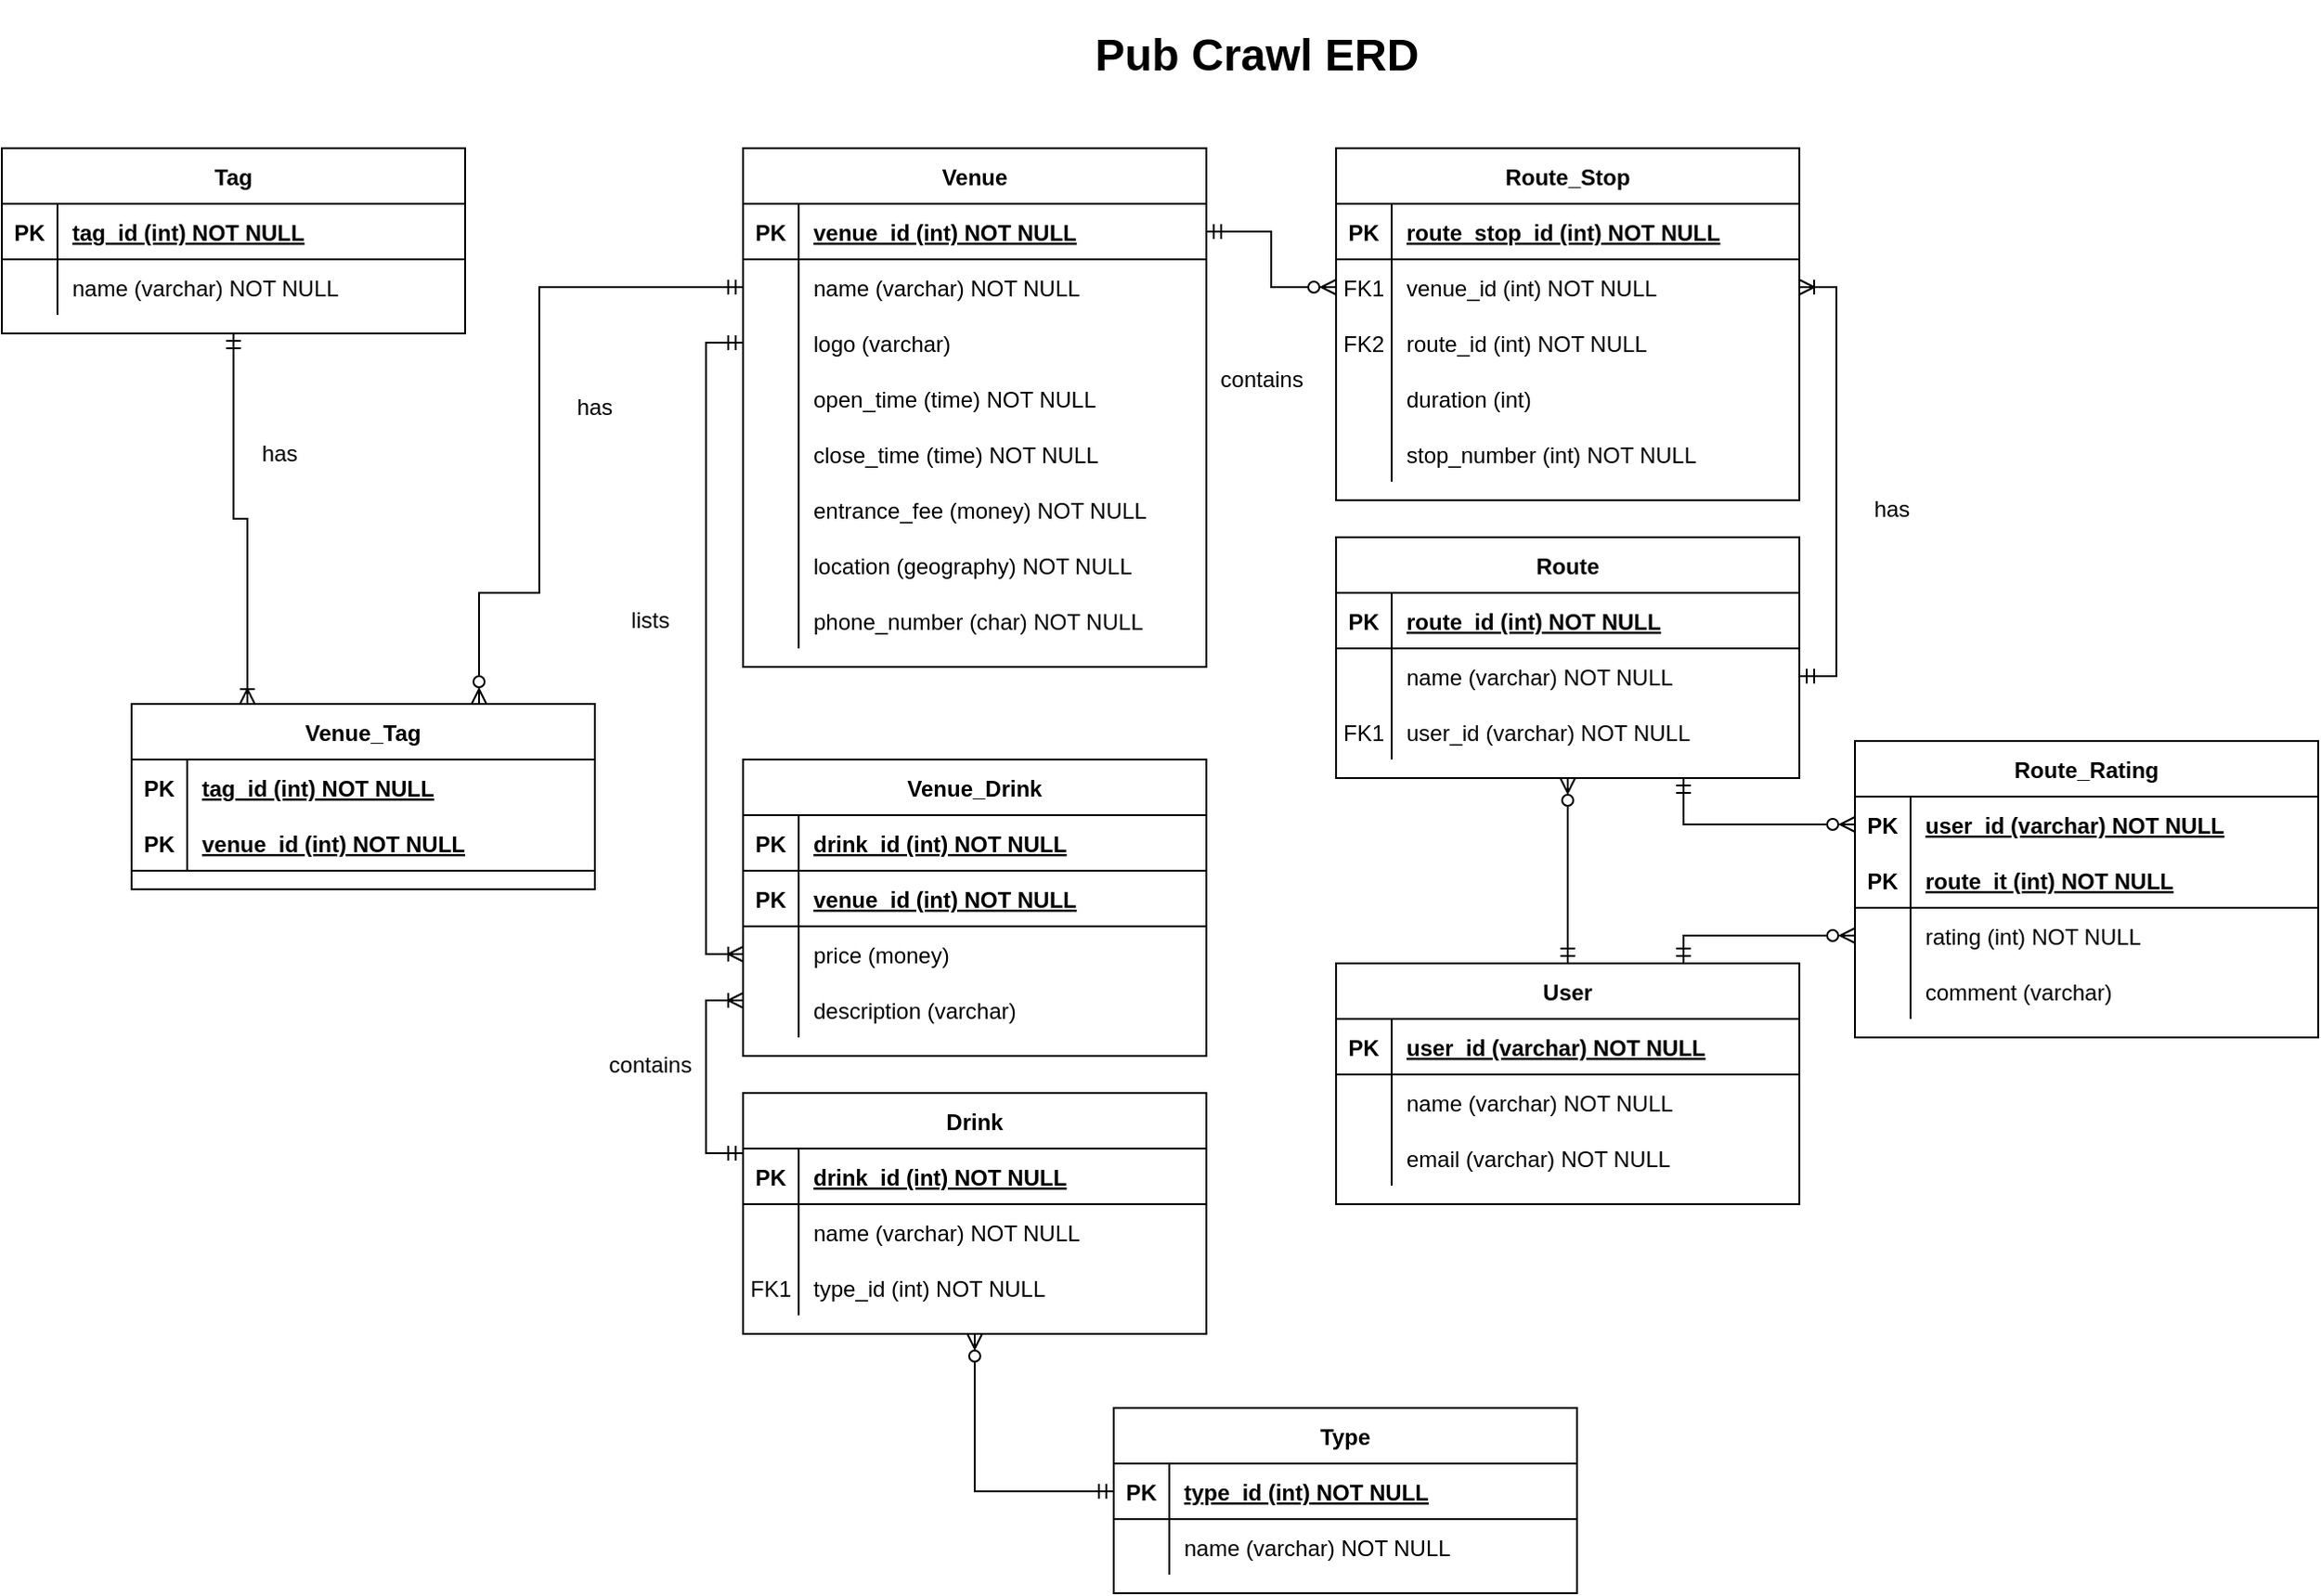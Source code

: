 <mxfile version="16.5.6" type="device"><diagram id="sDIc7s_zsNPGtZdnVZZJ" name="Page-1"><mxGraphModel dx="1422" dy="762" grid="1" gridSize="10" guides="1" tooltips="1" connect="1" arrows="1" fold="1" page="1" pageScale="1" pageWidth="850" pageHeight="1100" math="0" shadow="0"><root><mxCell id="0"/><mxCell id="1" parent="0"/><mxCell id="3yqWHIT14YZOynNQbSsa-1" value="" style="edgeStyle=orthogonalEdgeStyle;endArrow=ERzeroToMany;startArrow=ERmandOne;endFill=1;startFill=0;rounded=0;" parent="1" source="3yqWHIT14YZOynNQbSsa-30" target="3yqWHIT14YZOynNQbSsa-6" edge="1"><mxGeometry width="100" height="100" relative="1" as="geometry"><mxPoint x="660" y="710" as="sourcePoint"/><mxPoint x="760" y="610" as="targetPoint"/></mxGeometry></mxCell><mxCell id="3yqWHIT14YZOynNQbSsa-2" value="Route_Stop" style="shape=table;startSize=30;container=1;collapsible=1;childLayout=tableLayout;fixedRows=1;rowLines=0;fontStyle=1;align=center;resizeLast=1;" parent="1" vertex="1"><mxGeometry x="760" y="110" width="250" height="190" as="geometry"/></mxCell><mxCell id="3yqWHIT14YZOynNQbSsa-3" value="" style="shape=partialRectangle;collapsible=0;dropTarget=0;pointerEvents=0;fillColor=none;points=[[0,0.5],[1,0.5]];portConstraint=eastwest;top=0;left=0;right=0;bottom=1;" parent="3yqWHIT14YZOynNQbSsa-2" vertex="1"><mxGeometry y="30" width="250" height="30" as="geometry"/></mxCell><mxCell id="3yqWHIT14YZOynNQbSsa-4" value="PK" style="shape=partialRectangle;overflow=hidden;connectable=0;fillColor=none;top=0;left=0;bottom=0;right=0;fontStyle=1;" parent="3yqWHIT14YZOynNQbSsa-3" vertex="1"><mxGeometry width="30" height="30" as="geometry"><mxRectangle width="30" height="30" as="alternateBounds"/></mxGeometry></mxCell><mxCell id="3yqWHIT14YZOynNQbSsa-5" value="route_stop_id (int) NOT NULL" style="shape=partialRectangle;overflow=hidden;connectable=0;fillColor=none;top=0;left=0;bottom=0;right=0;align=left;spacingLeft=6;fontStyle=5;" parent="3yqWHIT14YZOynNQbSsa-3" vertex="1"><mxGeometry x="30" width="220" height="30" as="geometry"><mxRectangle width="220" height="30" as="alternateBounds"/></mxGeometry></mxCell><mxCell id="3yqWHIT14YZOynNQbSsa-6" value="" style="shape=partialRectangle;collapsible=0;dropTarget=0;pointerEvents=0;fillColor=none;points=[[0,0.5],[1,0.5]];portConstraint=eastwest;top=0;left=0;right=0;bottom=0;" parent="3yqWHIT14YZOynNQbSsa-2" vertex="1"><mxGeometry y="60" width="250" height="30" as="geometry"/></mxCell><mxCell id="3yqWHIT14YZOynNQbSsa-7" value="FK1" style="shape=partialRectangle;overflow=hidden;connectable=0;fillColor=none;top=0;left=0;bottom=0;right=0;" parent="3yqWHIT14YZOynNQbSsa-6" vertex="1"><mxGeometry width="30" height="30" as="geometry"><mxRectangle width="30" height="30" as="alternateBounds"/></mxGeometry></mxCell><mxCell id="3yqWHIT14YZOynNQbSsa-8" value="venue_id (int) NOT NULL" style="shape=partialRectangle;overflow=hidden;connectable=0;fillColor=none;top=0;left=0;bottom=0;right=0;align=left;spacingLeft=6;" parent="3yqWHIT14YZOynNQbSsa-6" vertex="1"><mxGeometry x="30" width="220" height="30" as="geometry"><mxRectangle width="220" height="30" as="alternateBounds"/></mxGeometry></mxCell><mxCell id="3yqWHIT14YZOynNQbSsa-9" value="" style="shape=partialRectangle;collapsible=0;dropTarget=0;pointerEvents=0;fillColor=none;points=[[0,0.5],[1,0.5]];portConstraint=eastwest;top=0;left=0;right=0;bottom=0;" parent="3yqWHIT14YZOynNQbSsa-2" vertex="1"><mxGeometry y="90" width="250" height="30" as="geometry"/></mxCell><mxCell id="3yqWHIT14YZOynNQbSsa-10" value="FK2" style="shape=partialRectangle;overflow=hidden;connectable=0;fillColor=none;top=0;left=0;bottom=0;right=0;" parent="3yqWHIT14YZOynNQbSsa-9" vertex="1"><mxGeometry width="30" height="30" as="geometry"><mxRectangle width="30" height="30" as="alternateBounds"/></mxGeometry></mxCell><mxCell id="3yqWHIT14YZOynNQbSsa-11" value="route_id (int) NOT NULL" style="shape=partialRectangle;overflow=hidden;connectable=0;fillColor=none;top=0;left=0;bottom=0;right=0;align=left;spacingLeft=6;" parent="3yqWHIT14YZOynNQbSsa-9" vertex="1"><mxGeometry x="30" width="220" height="30" as="geometry"><mxRectangle width="220" height="30" as="alternateBounds"/></mxGeometry></mxCell><mxCell id="3yqWHIT14YZOynNQbSsa-12" value="" style="shape=partialRectangle;collapsible=0;dropTarget=0;pointerEvents=0;fillColor=none;points=[[0,0.5],[1,0.5]];portConstraint=eastwest;top=0;left=0;right=0;bottom=0;" parent="3yqWHIT14YZOynNQbSsa-2" vertex="1"><mxGeometry y="120" width="250" height="30" as="geometry"/></mxCell><mxCell id="3yqWHIT14YZOynNQbSsa-13" value="" style="shape=partialRectangle;overflow=hidden;connectable=0;fillColor=none;top=0;left=0;bottom=0;right=0;" parent="3yqWHIT14YZOynNQbSsa-12" vertex="1"><mxGeometry width="30" height="30" as="geometry"><mxRectangle width="30" height="30" as="alternateBounds"/></mxGeometry></mxCell><mxCell id="3yqWHIT14YZOynNQbSsa-14" value="duration (int) " style="shape=partialRectangle;overflow=hidden;connectable=0;fillColor=none;top=0;left=0;bottom=0;right=0;align=left;spacingLeft=6;" parent="3yqWHIT14YZOynNQbSsa-12" vertex="1"><mxGeometry x="30" width="220" height="30" as="geometry"><mxRectangle width="220" height="30" as="alternateBounds"/></mxGeometry></mxCell><mxCell id="3yqWHIT14YZOynNQbSsa-15" value="" style="shape=partialRectangle;collapsible=0;dropTarget=0;pointerEvents=0;fillColor=none;points=[[0,0.5],[1,0.5]];portConstraint=eastwest;top=0;left=0;right=0;bottom=0;" parent="3yqWHIT14YZOynNQbSsa-2" vertex="1"><mxGeometry y="150" width="250" height="30" as="geometry"/></mxCell><mxCell id="3yqWHIT14YZOynNQbSsa-16" value="" style="shape=partialRectangle;overflow=hidden;connectable=0;fillColor=none;top=0;left=0;bottom=0;right=0;" parent="3yqWHIT14YZOynNQbSsa-15" vertex="1"><mxGeometry width="30" height="30" as="geometry"><mxRectangle width="30" height="30" as="alternateBounds"/></mxGeometry></mxCell><mxCell id="3yqWHIT14YZOynNQbSsa-17" value="stop_number (int) NOT NULL" style="shape=partialRectangle;overflow=hidden;connectable=0;fillColor=none;top=0;left=0;bottom=0;right=0;align=left;spacingLeft=6;" parent="3yqWHIT14YZOynNQbSsa-15" vertex="1"><mxGeometry x="30" width="220" height="30" as="geometry"><mxRectangle width="220" height="30" as="alternateBounds"/></mxGeometry></mxCell><mxCell id="3yqWHIT14YZOynNQbSsa-18" style="edgeStyle=orthogonalEdgeStyle;rounded=0;orthogonalLoop=1;jettySize=auto;html=1;exitX=0.5;exitY=1;exitDx=0;exitDy=0;entryX=0.5;entryY=0;entryDx=0;entryDy=0;startArrow=ERzeroToMany;startFill=0;endArrow=ERmandOne;endFill=0;" parent="1" source="3yqWHIT14YZOynNQbSsa-19" target="3yqWHIT14YZOynNQbSsa-78" edge="1"><mxGeometry relative="1" as="geometry"/></mxCell><mxCell id="3yqWHIT14YZOynNQbSsa-19" value="Route" style="shape=table;startSize=30;container=1;collapsible=1;childLayout=tableLayout;fixedRows=1;rowLines=0;fontStyle=1;align=center;resizeLast=1;" parent="1" vertex="1"><mxGeometry x="760" y="320" width="250" height="130" as="geometry"/></mxCell><mxCell id="3yqWHIT14YZOynNQbSsa-20" value="" style="shape=partialRectangle;collapsible=0;dropTarget=0;pointerEvents=0;fillColor=none;points=[[0,0.5],[1,0.5]];portConstraint=eastwest;top=0;left=0;right=0;bottom=1;" parent="3yqWHIT14YZOynNQbSsa-19" vertex="1"><mxGeometry y="30" width="250" height="30" as="geometry"/></mxCell><mxCell id="3yqWHIT14YZOynNQbSsa-21" value="PK" style="shape=partialRectangle;overflow=hidden;connectable=0;fillColor=none;top=0;left=0;bottom=0;right=0;fontStyle=1;" parent="3yqWHIT14YZOynNQbSsa-20" vertex="1"><mxGeometry width="30" height="30" as="geometry"><mxRectangle width="30" height="30" as="alternateBounds"/></mxGeometry></mxCell><mxCell id="3yqWHIT14YZOynNQbSsa-22" value="route_id (int) NOT NULL" style="shape=partialRectangle;overflow=hidden;connectable=0;fillColor=none;top=0;left=0;bottom=0;right=0;align=left;spacingLeft=6;fontStyle=5;" parent="3yqWHIT14YZOynNQbSsa-20" vertex="1"><mxGeometry x="30" width="220" height="30" as="geometry"><mxRectangle width="220" height="30" as="alternateBounds"/></mxGeometry></mxCell><mxCell id="3yqWHIT14YZOynNQbSsa-23" value="" style="shape=partialRectangle;collapsible=0;dropTarget=0;pointerEvents=0;fillColor=none;points=[[0,0.5],[1,0.5]];portConstraint=eastwest;top=0;left=0;right=0;bottom=0;" parent="3yqWHIT14YZOynNQbSsa-19" vertex="1"><mxGeometry y="60" width="250" height="30" as="geometry"/></mxCell><mxCell id="3yqWHIT14YZOynNQbSsa-24" value="" style="shape=partialRectangle;overflow=hidden;connectable=0;fillColor=none;top=0;left=0;bottom=0;right=0;" parent="3yqWHIT14YZOynNQbSsa-23" vertex="1"><mxGeometry width="30" height="30" as="geometry"><mxRectangle width="30" height="30" as="alternateBounds"/></mxGeometry></mxCell><mxCell id="3yqWHIT14YZOynNQbSsa-25" value="name (varchar) NOT NULL" style="shape=partialRectangle;overflow=hidden;connectable=0;fillColor=none;top=0;left=0;bottom=0;right=0;align=left;spacingLeft=6;" parent="3yqWHIT14YZOynNQbSsa-23" vertex="1"><mxGeometry x="30" width="220" height="30" as="geometry"><mxRectangle width="220" height="30" as="alternateBounds"/></mxGeometry></mxCell><mxCell id="3yqWHIT14YZOynNQbSsa-26" value="" style="shape=partialRectangle;collapsible=0;dropTarget=0;pointerEvents=0;fillColor=none;points=[[0,0.5],[1,0.5]];portConstraint=eastwest;top=0;left=0;right=0;bottom=0;" parent="3yqWHIT14YZOynNQbSsa-19" vertex="1"><mxGeometry y="90" width="250" height="30" as="geometry"/></mxCell><mxCell id="3yqWHIT14YZOynNQbSsa-27" value="FK1" style="shape=partialRectangle;overflow=hidden;connectable=0;fillColor=none;top=0;left=0;bottom=0;right=0;" parent="3yqWHIT14YZOynNQbSsa-26" vertex="1"><mxGeometry width="30" height="30" as="geometry"><mxRectangle width="30" height="30" as="alternateBounds"/></mxGeometry></mxCell><mxCell id="3yqWHIT14YZOynNQbSsa-28" value="user_id (varchar) NOT NULL" style="shape=partialRectangle;overflow=hidden;connectable=0;fillColor=none;top=0;left=0;bottom=0;right=0;align=left;spacingLeft=6;" parent="3yqWHIT14YZOynNQbSsa-26" vertex="1"><mxGeometry x="30" width="220" height="30" as="geometry"><mxRectangle width="220" height="30" as="alternateBounds"/></mxGeometry></mxCell><mxCell id="3yqWHIT14YZOynNQbSsa-29" value="Venue" style="shape=table;startSize=30;container=1;collapsible=1;childLayout=tableLayout;fixedRows=1;rowLines=0;fontStyle=1;align=center;resizeLast=1;" parent="1" vertex="1"><mxGeometry x="440" y="110" width="250" height="280" as="geometry"/></mxCell><mxCell id="3yqWHIT14YZOynNQbSsa-30" value="" style="shape=partialRectangle;collapsible=0;dropTarget=0;pointerEvents=0;fillColor=none;points=[[0,0.5],[1,0.5]];portConstraint=eastwest;top=0;left=0;right=0;bottom=1;" parent="3yqWHIT14YZOynNQbSsa-29" vertex="1"><mxGeometry y="30" width="250" height="30" as="geometry"/></mxCell><mxCell id="3yqWHIT14YZOynNQbSsa-31" value="PK" style="shape=partialRectangle;overflow=hidden;connectable=0;fillColor=none;top=0;left=0;bottom=0;right=0;fontStyle=1;" parent="3yqWHIT14YZOynNQbSsa-30" vertex="1"><mxGeometry width="30" height="30" as="geometry"><mxRectangle width="30" height="30" as="alternateBounds"/></mxGeometry></mxCell><mxCell id="3yqWHIT14YZOynNQbSsa-32" value="venue_id (int) NOT NULL" style="shape=partialRectangle;overflow=hidden;connectable=0;fillColor=none;top=0;left=0;bottom=0;right=0;align=left;spacingLeft=6;fontStyle=5;" parent="3yqWHIT14YZOynNQbSsa-30" vertex="1"><mxGeometry x="30" width="220" height="30" as="geometry"><mxRectangle width="220" height="30" as="alternateBounds"/></mxGeometry></mxCell><mxCell id="3yqWHIT14YZOynNQbSsa-33" value="" style="shape=partialRectangle;collapsible=0;dropTarget=0;pointerEvents=0;fillColor=none;points=[[0,0.5],[1,0.5]];portConstraint=eastwest;top=0;left=0;right=0;bottom=0;" parent="3yqWHIT14YZOynNQbSsa-29" vertex="1"><mxGeometry y="60" width="250" height="30" as="geometry"/></mxCell><mxCell id="3yqWHIT14YZOynNQbSsa-34" value="" style="shape=partialRectangle;overflow=hidden;connectable=0;fillColor=none;top=0;left=0;bottom=0;right=0;" parent="3yqWHIT14YZOynNQbSsa-33" vertex="1"><mxGeometry width="30" height="30" as="geometry"><mxRectangle width="30" height="30" as="alternateBounds"/></mxGeometry></mxCell><mxCell id="3yqWHIT14YZOynNQbSsa-35" value="name (varchar) NOT NULL" style="shape=partialRectangle;overflow=hidden;connectable=0;fillColor=none;top=0;left=0;bottom=0;right=0;align=left;spacingLeft=6;" parent="3yqWHIT14YZOynNQbSsa-33" vertex="1"><mxGeometry x="30" width="220" height="30" as="geometry"><mxRectangle width="220" height="30" as="alternateBounds"/></mxGeometry></mxCell><mxCell id="3yqWHIT14YZOynNQbSsa-36" value="" style="shape=partialRectangle;collapsible=0;dropTarget=0;pointerEvents=0;fillColor=none;points=[[0,0.5],[1,0.5]];portConstraint=eastwest;top=0;left=0;right=0;bottom=0;" parent="3yqWHIT14YZOynNQbSsa-29" vertex="1"><mxGeometry y="90" width="250" height="30" as="geometry"/></mxCell><mxCell id="3yqWHIT14YZOynNQbSsa-37" value="" style="shape=partialRectangle;overflow=hidden;connectable=0;fillColor=none;top=0;left=0;bottom=0;right=0;" parent="3yqWHIT14YZOynNQbSsa-36" vertex="1"><mxGeometry width="30" height="30" as="geometry"><mxRectangle width="30" height="30" as="alternateBounds"/></mxGeometry></mxCell><mxCell id="3yqWHIT14YZOynNQbSsa-38" value="logo (varchar)" style="shape=partialRectangle;overflow=hidden;connectable=0;fillColor=none;top=0;left=0;bottom=0;right=0;align=left;spacingLeft=6;" parent="3yqWHIT14YZOynNQbSsa-36" vertex="1"><mxGeometry x="30" width="220" height="30" as="geometry"><mxRectangle width="220" height="30" as="alternateBounds"/></mxGeometry></mxCell><mxCell id="3yqWHIT14YZOynNQbSsa-39" value="" style="shape=partialRectangle;collapsible=0;dropTarget=0;pointerEvents=0;fillColor=none;points=[[0,0.5],[1,0.5]];portConstraint=eastwest;top=0;left=0;right=0;bottom=0;" parent="3yqWHIT14YZOynNQbSsa-29" vertex="1"><mxGeometry y="120" width="250" height="30" as="geometry"/></mxCell><mxCell id="3yqWHIT14YZOynNQbSsa-40" value="" style="shape=partialRectangle;overflow=hidden;connectable=0;fillColor=none;top=0;left=0;bottom=0;right=0;" parent="3yqWHIT14YZOynNQbSsa-39" vertex="1"><mxGeometry width="30" height="30" as="geometry"><mxRectangle width="30" height="30" as="alternateBounds"/></mxGeometry></mxCell><mxCell id="3yqWHIT14YZOynNQbSsa-41" value="open_time (time) NOT NULL" style="shape=partialRectangle;overflow=hidden;connectable=0;fillColor=none;top=0;left=0;bottom=0;right=0;align=left;spacingLeft=6;" parent="3yqWHIT14YZOynNQbSsa-39" vertex="1"><mxGeometry x="30" width="220" height="30" as="geometry"><mxRectangle width="220" height="30" as="alternateBounds"/></mxGeometry></mxCell><mxCell id="3yqWHIT14YZOynNQbSsa-42" value="" style="shape=partialRectangle;collapsible=0;dropTarget=0;pointerEvents=0;fillColor=none;points=[[0,0.5],[1,0.5]];portConstraint=eastwest;top=0;left=0;right=0;bottom=0;" parent="3yqWHIT14YZOynNQbSsa-29" vertex="1"><mxGeometry y="150" width="250" height="30" as="geometry"/></mxCell><mxCell id="3yqWHIT14YZOynNQbSsa-43" value="" style="shape=partialRectangle;overflow=hidden;connectable=0;fillColor=none;top=0;left=0;bottom=0;right=0;" parent="3yqWHIT14YZOynNQbSsa-42" vertex="1"><mxGeometry width="30" height="30" as="geometry"><mxRectangle width="30" height="30" as="alternateBounds"/></mxGeometry></mxCell><mxCell id="3yqWHIT14YZOynNQbSsa-44" value="close_time (time) NOT NULL" style="shape=partialRectangle;overflow=hidden;connectable=0;fillColor=none;top=0;left=0;bottom=0;right=0;align=left;spacingLeft=6;" parent="3yqWHIT14YZOynNQbSsa-42" vertex="1"><mxGeometry x="30" width="220" height="30" as="geometry"><mxRectangle width="220" height="30" as="alternateBounds"/></mxGeometry></mxCell><mxCell id="3yqWHIT14YZOynNQbSsa-45" value="" style="shape=partialRectangle;collapsible=0;dropTarget=0;pointerEvents=0;fillColor=none;points=[[0,0.5],[1,0.5]];portConstraint=eastwest;top=0;left=0;right=0;bottom=0;" parent="3yqWHIT14YZOynNQbSsa-29" vertex="1"><mxGeometry y="180" width="250" height="30" as="geometry"/></mxCell><mxCell id="3yqWHIT14YZOynNQbSsa-46" value="" style="shape=partialRectangle;overflow=hidden;connectable=0;fillColor=none;top=0;left=0;bottom=0;right=0;" parent="3yqWHIT14YZOynNQbSsa-45" vertex="1"><mxGeometry width="30" height="30" as="geometry"><mxRectangle width="30" height="30" as="alternateBounds"/></mxGeometry></mxCell><mxCell id="3yqWHIT14YZOynNQbSsa-47" value="entrance_fee (money) NOT NULL" style="shape=partialRectangle;overflow=hidden;connectable=0;fillColor=none;top=0;left=0;bottom=0;right=0;align=left;spacingLeft=6;" parent="3yqWHIT14YZOynNQbSsa-45" vertex="1"><mxGeometry x="30" width="220" height="30" as="geometry"><mxRectangle width="220" height="30" as="alternateBounds"/></mxGeometry></mxCell><mxCell id="3yqWHIT14YZOynNQbSsa-48" value="" style="shape=partialRectangle;collapsible=0;dropTarget=0;pointerEvents=0;fillColor=none;points=[[0,0.5],[1,0.5]];portConstraint=eastwest;top=0;left=0;right=0;bottom=0;" parent="3yqWHIT14YZOynNQbSsa-29" vertex="1"><mxGeometry y="210" width="250" height="30" as="geometry"/></mxCell><mxCell id="3yqWHIT14YZOynNQbSsa-49" value="" style="shape=partialRectangle;overflow=hidden;connectable=0;fillColor=none;top=0;left=0;bottom=0;right=0;" parent="3yqWHIT14YZOynNQbSsa-48" vertex="1"><mxGeometry width="30" height="30" as="geometry"><mxRectangle width="30" height="30" as="alternateBounds"/></mxGeometry></mxCell><mxCell id="3yqWHIT14YZOynNQbSsa-50" value="location (geography) NOT NULL" style="shape=partialRectangle;overflow=hidden;connectable=0;fillColor=none;top=0;left=0;bottom=0;right=0;align=left;spacingLeft=6;" parent="3yqWHIT14YZOynNQbSsa-48" vertex="1"><mxGeometry x="30" width="220" height="30" as="geometry"><mxRectangle width="220" height="30" as="alternateBounds"/></mxGeometry></mxCell><mxCell id="FRyXA6H177HCE_4I817A-7" value="" style="shape=partialRectangle;collapsible=0;dropTarget=0;pointerEvents=0;fillColor=none;points=[[0,0.5],[1,0.5]];portConstraint=eastwest;top=0;left=0;right=0;bottom=0;" vertex="1" parent="3yqWHIT14YZOynNQbSsa-29"><mxGeometry y="240" width="250" height="30" as="geometry"/></mxCell><mxCell id="FRyXA6H177HCE_4I817A-8" value="" style="shape=partialRectangle;overflow=hidden;connectable=0;fillColor=none;top=0;left=0;bottom=0;right=0;" vertex="1" parent="FRyXA6H177HCE_4I817A-7"><mxGeometry width="30" height="30" as="geometry"><mxRectangle width="30" height="30" as="alternateBounds"/></mxGeometry></mxCell><mxCell id="FRyXA6H177HCE_4I817A-9" value="phone_number (char) NOT NULL" style="shape=partialRectangle;overflow=hidden;connectable=0;fillColor=none;top=0;left=0;bottom=0;right=0;align=left;spacingLeft=6;" vertex="1" parent="FRyXA6H177HCE_4I817A-7"><mxGeometry x="30" width="220" height="30" as="geometry"><mxRectangle width="220" height="30" as="alternateBounds"/></mxGeometry></mxCell><mxCell id="3yqWHIT14YZOynNQbSsa-51" value="Venue_Drink" style="shape=table;startSize=30;container=1;collapsible=1;childLayout=tableLayout;fixedRows=1;rowLines=0;fontStyle=1;align=center;resizeLast=1;" parent="1" vertex="1"><mxGeometry x="440" y="440" width="250" height="160" as="geometry"/></mxCell><mxCell id="3yqWHIT14YZOynNQbSsa-52" value="" style="shape=partialRectangle;collapsible=0;dropTarget=0;pointerEvents=0;fillColor=none;points=[[0,0.5],[1,0.5]];portConstraint=eastwest;top=0;left=0;right=0;bottom=1;" parent="3yqWHIT14YZOynNQbSsa-51" vertex="1"><mxGeometry y="30" width="250" height="30" as="geometry"/></mxCell><mxCell id="3yqWHIT14YZOynNQbSsa-53" value="PK" style="shape=partialRectangle;overflow=hidden;connectable=0;fillColor=none;top=0;left=0;bottom=0;right=0;fontStyle=1;" parent="3yqWHIT14YZOynNQbSsa-52" vertex="1"><mxGeometry width="30" height="30" as="geometry"><mxRectangle width="30" height="30" as="alternateBounds"/></mxGeometry></mxCell><mxCell id="3yqWHIT14YZOynNQbSsa-54" value="drink_id (int) NOT NULL" style="shape=partialRectangle;overflow=hidden;connectable=0;fillColor=none;top=0;left=0;bottom=0;right=0;align=left;spacingLeft=6;fontStyle=5;" parent="3yqWHIT14YZOynNQbSsa-52" vertex="1"><mxGeometry x="30" width="220" height="30" as="geometry"><mxRectangle width="220" height="30" as="alternateBounds"/></mxGeometry></mxCell><mxCell id="FRyXA6H177HCE_4I817A-4" value="" style="shape=partialRectangle;collapsible=0;dropTarget=0;pointerEvents=0;fillColor=none;points=[[0,0.5],[1,0.5]];portConstraint=eastwest;top=0;left=0;right=0;bottom=1;" vertex="1" parent="3yqWHIT14YZOynNQbSsa-51"><mxGeometry y="60" width="250" height="30" as="geometry"/></mxCell><mxCell id="FRyXA6H177HCE_4I817A-5" value="PK" style="shape=partialRectangle;overflow=hidden;connectable=0;fillColor=none;top=0;left=0;bottom=0;right=0;fontStyle=1;" vertex="1" parent="FRyXA6H177HCE_4I817A-4"><mxGeometry width="30" height="30" as="geometry"><mxRectangle width="30" height="30" as="alternateBounds"/></mxGeometry></mxCell><mxCell id="FRyXA6H177HCE_4I817A-6" value="venue_id (int) NOT NULL" style="shape=partialRectangle;overflow=hidden;connectable=0;fillColor=none;top=0;left=0;bottom=0;right=0;align=left;spacingLeft=6;fontStyle=5;" vertex="1" parent="FRyXA6H177HCE_4I817A-4"><mxGeometry x="30" width="220" height="30" as="geometry"><mxRectangle width="220" height="30" as="alternateBounds"/></mxGeometry></mxCell><mxCell id="3yqWHIT14YZOynNQbSsa-61" value="" style="shape=partialRectangle;collapsible=0;dropTarget=0;pointerEvents=0;fillColor=none;points=[[0,0.5],[1,0.5]];portConstraint=eastwest;top=0;left=0;right=0;bottom=0;" parent="3yqWHIT14YZOynNQbSsa-51" vertex="1"><mxGeometry y="90" width="250" height="30" as="geometry"/></mxCell><mxCell id="3yqWHIT14YZOynNQbSsa-62" value="" style="shape=partialRectangle;overflow=hidden;connectable=0;fillColor=none;top=0;left=0;bottom=0;right=0;" parent="3yqWHIT14YZOynNQbSsa-61" vertex="1"><mxGeometry width="30" height="30" as="geometry"><mxRectangle width="30" height="30" as="alternateBounds"/></mxGeometry></mxCell><mxCell id="3yqWHIT14YZOynNQbSsa-63" value="price (money)" style="shape=partialRectangle;overflow=hidden;connectable=0;fillColor=none;top=0;left=0;bottom=0;right=0;align=left;spacingLeft=6;" parent="3yqWHIT14YZOynNQbSsa-61" vertex="1"><mxGeometry x="30" width="220" height="30" as="geometry"><mxRectangle width="220" height="30" as="alternateBounds"/></mxGeometry></mxCell><mxCell id="FRyXA6H177HCE_4I817A-10" value="" style="shape=partialRectangle;collapsible=0;dropTarget=0;pointerEvents=0;fillColor=none;points=[[0,0.5],[1,0.5]];portConstraint=eastwest;top=0;left=0;right=0;bottom=0;" vertex="1" parent="3yqWHIT14YZOynNQbSsa-51"><mxGeometry y="120" width="250" height="30" as="geometry"/></mxCell><mxCell id="FRyXA6H177HCE_4I817A-11" value="" style="shape=partialRectangle;overflow=hidden;connectable=0;fillColor=none;top=0;left=0;bottom=0;right=0;" vertex="1" parent="FRyXA6H177HCE_4I817A-10"><mxGeometry width="30" height="30" as="geometry"><mxRectangle width="30" height="30" as="alternateBounds"/></mxGeometry></mxCell><mxCell id="FRyXA6H177HCE_4I817A-12" value="description (varchar) " style="shape=partialRectangle;overflow=hidden;connectable=0;fillColor=none;top=0;left=0;bottom=0;right=0;align=left;spacingLeft=6;" vertex="1" parent="FRyXA6H177HCE_4I817A-10"><mxGeometry x="30" width="220" height="30" as="geometry"><mxRectangle width="220" height="30" as="alternateBounds"/></mxGeometry></mxCell><mxCell id="3yqWHIT14YZOynNQbSsa-64" style="edgeStyle=orthogonalEdgeStyle;rounded=0;orthogonalLoop=1;jettySize=auto;html=1;exitX=0.5;exitY=1;exitDx=0;exitDy=0;entryX=0;entryY=0.5;entryDx=0;entryDy=0;startArrow=ERzeroToMany;startFill=0;endArrow=ERmandOne;endFill=0;" parent="1" source="3yqWHIT14YZOynNQbSsa-65" target="3yqWHIT14YZOynNQbSsa-133" edge="1"><mxGeometry relative="1" as="geometry"/></mxCell><mxCell id="3yqWHIT14YZOynNQbSsa-65" value="Drink" style="shape=table;startSize=30;container=1;collapsible=1;childLayout=tableLayout;fixedRows=1;rowLines=0;fontStyle=1;align=center;resizeLast=1;" parent="1" vertex="1"><mxGeometry x="440" y="620" width="250" height="130" as="geometry"/></mxCell><mxCell id="3yqWHIT14YZOynNQbSsa-66" value="" style="shape=partialRectangle;collapsible=0;dropTarget=0;pointerEvents=0;fillColor=none;points=[[0,0.5],[1,0.5]];portConstraint=eastwest;top=0;left=0;right=0;bottom=1;" parent="3yqWHIT14YZOynNQbSsa-65" vertex="1"><mxGeometry y="30" width="250" height="30" as="geometry"/></mxCell><mxCell id="3yqWHIT14YZOynNQbSsa-67" value="PK" style="shape=partialRectangle;overflow=hidden;connectable=0;fillColor=none;top=0;left=0;bottom=0;right=0;fontStyle=1;" parent="3yqWHIT14YZOynNQbSsa-66" vertex="1"><mxGeometry width="30" height="30" as="geometry"><mxRectangle width="30" height="30" as="alternateBounds"/></mxGeometry></mxCell><mxCell id="3yqWHIT14YZOynNQbSsa-68" value="drink_id (int) NOT NULL" style="shape=partialRectangle;overflow=hidden;connectable=0;fillColor=none;top=0;left=0;bottom=0;right=0;align=left;spacingLeft=6;fontStyle=5;" parent="3yqWHIT14YZOynNQbSsa-66" vertex="1"><mxGeometry x="30" width="220" height="30" as="geometry"><mxRectangle width="220" height="30" as="alternateBounds"/></mxGeometry></mxCell><mxCell id="3yqWHIT14YZOynNQbSsa-69" value="" style="shape=partialRectangle;collapsible=0;dropTarget=0;pointerEvents=0;fillColor=none;points=[[0,0.5],[1,0.5]];portConstraint=eastwest;top=0;left=0;right=0;bottom=0;" parent="3yqWHIT14YZOynNQbSsa-65" vertex="1"><mxGeometry y="60" width="250" height="30" as="geometry"/></mxCell><mxCell id="3yqWHIT14YZOynNQbSsa-70" value="" style="shape=partialRectangle;overflow=hidden;connectable=0;fillColor=none;top=0;left=0;bottom=0;right=0;" parent="3yqWHIT14YZOynNQbSsa-69" vertex="1"><mxGeometry width="30" height="30" as="geometry"><mxRectangle width="30" height="30" as="alternateBounds"/></mxGeometry></mxCell><mxCell id="3yqWHIT14YZOynNQbSsa-71" value="name (varchar) NOT NULL" style="shape=partialRectangle;overflow=hidden;connectable=0;fillColor=none;top=0;left=0;bottom=0;right=0;align=left;spacingLeft=6;" parent="3yqWHIT14YZOynNQbSsa-69" vertex="1"><mxGeometry x="30" width="220" height="30" as="geometry"><mxRectangle width="220" height="30" as="alternateBounds"/></mxGeometry></mxCell><mxCell id="3yqWHIT14YZOynNQbSsa-72" value="" style="shape=partialRectangle;collapsible=0;dropTarget=0;pointerEvents=0;fillColor=none;points=[[0,0.5],[1,0.5]];portConstraint=eastwest;top=0;left=0;right=0;bottom=0;" parent="3yqWHIT14YZOynNQbSsa-65" vertex="1"><mxGeometry y="90" width="250" height="30" as="geometry"/></mxCell><mxCell id="3yqWHIT14YZOynNQbSsa-73" value="FK1" style="shape=partialRectangle;overflow=hidden;connectable=0;fillColor=none;top=0;left=0;bottom=0;right=0;" parent="3yqWHIT14YZOynNQbSsa-72" vertex="1"><mxGeometry width="30" height="30" as="geometry"><mxRectangle width="30" height="30" as="alternateBounds"/></mxGeometry></mxCell><mxCell id="3yqWHIT14YZOynNQbSsa-74" value="type_id (int) NOT NULL" style="shape=partialRectangle;overflow=hidden;connectable=0;fillColor=none;top=0;left=0;bottom=0;right=0;align=left;spacingLeft=6;" parent="3yqWHIT14YZOynNQbSsa-72" vertex="1"><mxGeometry x="30" width="220" height="30" as="geometry"><mxRectangle width="220" height="30" as="alternateBounds"/></mxGeometry></mxCell><mxCell id="3yqWHIT14YZOynNQbSsa-75" style="edgeStyle=orthogonalEdgeStyle;rounded=0;orthogonalLoop=1;jettySize=auto;html=1;exitX=0;exitY=0.5;exitDx=0;exitDy=0;entryX=0;entryY=0.5;entryDx=0;entryDy=0;endArrow=ERoneToMany;endFill=0;startArrow=ERmandOne;startFill=0;" parent="1" source="3yqWHIT14YZOynNQbSsa-36" edge="1"><mxGeometry relative="1" as="geometry"><mxPoint x="440" y="545" as="targetPoint"/><Array as="points"><mxPoint x="420" y="215"/><mxPoint x="420" y="545"/></Array></mxGeometry></mxCell><mxCell id="3yqWHIT14YZOynNQbSsa-76" style="edgeStyle=orthogonalEdgeStyle;rounded=0;orthogonalLoop=1;jettySize=auto;html=1;exitX=0;exitY=0.25;exitDx=0;exitDy=0;startArrow=ERmandOne;startFill=0;endArrow=ERoneToMany;endFill=0;" parent="1" source="3yqWHIT14YZOynNQbSsa-65" edge="1"><mxGeometry relative="1" as="geometry"><mxPoint x="440" y="725" as="sourcePoint"/><Array as="points"><mxPoint x="420" y="653"/><mxPoint x="420" y="570"/></Array><mxPoint x="440" y="570" as="targetPoint"/></mxGeometry></mxCell><mxCell id="3yqWHIT14YZOynNQbSsa-77" style="edgeStyle=orthogonalEdgeStyle;rounded=0;orthogonalLoop=1;jettySize=auto;html=1;exitX=1;exitY=0.5;exitDx=0;exitDy=0;entryX=1;entryY=0.5;entryDx=0;entryDy=0;startArrow=ERmandOne;startFill=0;endArrow=ERoneToMany;endFill=0;" parent="1" source="3yqWHIT14YZOynNQbSsa-23" target="3yqWHIT14YZOynNQbSsa-6" edge="1"><mxGeometry relative="1" as="geometry"/></mxCell><mxCell id="3yqWHIT14YZOynNQbSsa-78" value="User" style="shape=table;startSize=30;container=1;collapsible=1;childLayout=tableLayout;fixedRows=1;rowLines=0;fontStyle=1;align=center;resizeLast=1;" parent="1" vertex="1"><mxGeometry x="760" y="550" width="250" height="130" as="geometry"/></mxCell><mxCell id="3yqWHIT14YZOynNQbSsa-79" value="" style="shape=partialRectangle;collapsible=0;dropTarget=0;pointerEvents=0;fillColor=none;points=[[0,0.5],[1,0.5]];portConstraint=eastwest;top=0;left=0;right=0;bottom=1;" parent="3yqWHIT14YZOynNQbSsa-78" vertex="1"><mxGeometry y="30" width="250" height="30" as="geometry"/></mxCell><mxCell id="3yqWHIT14YZOynNQbSsa-80" value="PK" style="shape=partialRectangle;overflow=hidden;connectable=0;fillColor=none;top=0;left=0;bottom=0;right=0;fontStyle=1;" parent="3yqWHIT14YZOynNQbSsa-79" vertex="1"><mxGeometry width="30" height="30" as="geometry"><mxRectangle width="30" height="30" as="alternateBounds"/></mxGeometry></mxCell><mxCell id="3yqWHIT14YZOynNQbSsa-81" value="user_id (varchar) NOT NULL" style="shape=partialRectangle;overflow=hidden;connectable=0;fillColor=none;top=0;left=0;bottom=0;right=0;align=left;spacingLeft=6;fontStyle=5;" parent="3yqWHIT14YZOynNQbSsa-79" vertex="1"><mxGeometry x="30" width="220" height="30" as="geometry"><mxRectangle width="220" height="30" as="alternateBounds"/></mxGeometry></mxCell><mxCell id="3yqWHIT14YZOynNQbSsa-82" value="" style="shape=partialRectangle;collapsible=0;dropTarget=0;pointerEvents=0;fillColor=none;points=[[0,0.5],[1,0.5]];portConstraint=eastwest;top=0;left=0;right=0;bottom=0;" parent="3yqWHIT14YZOynNQbSsa-78" vertex="1"><mxGeometry y="60" width="250" height="30" as="geometry"/></mxCell><mxCell id="3yqWHIT14YZOynNQbSsa-83" value="" style="shape=partialRectangle;overflow=hidden;connectable=0;fillColor=none;top=0;left=0;bottom=0;right=0;" parent="3yqWHIT14YZOynNQbSsa-82" vertex="1"><mxGeometry width="30" height="30" as="geometry"><mxRectangle width="30" height="30" as="alternateBounds"/></mxGeometry></mxCell><mxCell id="3yqWHIT14YZOynNQbSsa-84" value="name (varchar) NOT NULL" style="shape=partialRectangle;overflow=hidden;connectable=0;fillColor=none;top=0;left=0;bottom=0;right=0;align=left;spacingLeft=6;" parent="3yqWHIT14YZOynNQbSsa-82" vertex="1"><mxGeometry x="30" width="220" height="30" as="geometry"><mxRectangle width="220" height="30" as="alternateBounds"/></mxGeometry></mxCell><mxCell id="3yqWHIT14YZOynNQbSsa-85" value="" style="shape=partialRectangle;collapsible=0;dropTarget=0;pointerEvents=0;fillColor=none;points=[[0,0.5],[1,0.5]];portConstraint=eastwest;top=0;left=0;right=0;bottom=0;" parent="3yqWHIT14YZOynNQbSsa-78" vertex="1"><mxGeometry y="90" width="250" height="30" as="geometry"/></mxCell><mxCell id="3yqWHIT14YZOynNQbSsa-86" value="" style="shape=partialRectangle;overflow=hidden;connectable=0;fillColor=none;top=0;left=0;bottom=0;right=0;" parent="3yqWHIT14YZOynNQbSsa-85" vertex="1"><mxGeometry width="30" height="30" as="geometry"><mxRectangle width="30" height="30" as="alternateBounds"/></mxGeometry></mxCell><mxCell id="3yqWHIT14YZOynNQbSsa-87" value="email (varchar) NOT NULL" style="shape=partialRectangle;overflow=hidden;connectable=0;fillColor=none;top=0;left=0;bottom=0;right=0;align=left;spacingLeft=6;" parent="3yqWHIT14YZOynNQbSsa-85" vertex="1"><mxGeometry x="30" width="220" height="30" as="geometry"><mxRectangle width="220" height="30" as="alternateBounds"/></mxGeometry></mxCell><mxCell id="3yqWHIT14YZOynNQbSsa-88" value="lists" style="text;html=1;strokeColor=none;fillColor=none;align=center;verticalAlign=middle;whiteSpace=wrap;rounded=0;" parent="1" vertex="1"><mxGeometry x="360" y="350" width="60" height="30" as="geometry"/></mxCell><mxCell id="3yqWHIT14YZOynNQbSsa-89" value="contains" style="text;html=1;strokeColor=none;fillColor=none;align=center;verticalAlign=middle;whiteSpace=wrap;rounded=0;" parent="1" vertex="1"><mxGeometry x="360" y="590" width="60" height="30" as="geometry"/></mxCell><mxCell id="3yqWHIT14YZOynNQbSsa-90" value="contains" style="text;html=1;strokeColor=none;fillColor=none;align=center;verticalAlign=middle;whiteSpace=wrap;rounded=0;" parent="1" vertex="1"><mxGeometry x="690" y="220" width="60" height="30" as="geometry"/></mxCell><mxCell id="3yqWHIT14YZOynNQbSsa-91" value="has" style="text;html=1;strokeColor=none;fillColor=none;align=center;verticalAlign=middle;whiteSpace=wrap;rounded=0;" parent="1" vertex="1"><mxGeometry x="1030" y="290" width="60" height="30" as="geometry"/></mxCell><mxCell id="3yqWHIT14YZOynNQbSsa-92" value="&lt;h1&gt;Pub Crawl ERD&lt;/h1&gt;" style="text;html=1;strokeColor=none;fillColor=none;spacing=5;spacingTop=-20;whiteSpace=wrap;overflow=hidden;rounded=0;" parent="1" vertex="1"><mxGeometry x="625" y="40" width="190" height="40" as="geometry"/></mxCell><mxCell id="3yqWHIT14YZOynNQbSsa-93" value="Tag" style="shape=table;startSize=30;container=1;collapsible=1;childLayout=tableLayout;fixedRows=1;rowLines=0;fontStyle=1;align=center;resizeLast=1;" parent="1" vertex="1"><mxGeometry x="40" y="110" width="250" height="100" as="geometry"/></mxCell><mxCell id="3yqWHIT14YZOynNQbSsa-94" value="" style="shape=partialRectangle;collapsible=0;dropTarget=0;pointerEvents=0;fillColor=none;points=[[0,0.5],[1,0.5]];portConstraint=eastwest;top=0;left=0;right=0;bottom=1;" parent="3yqWHIT14YZOynNQbSsa-93" vertex="1"><mxGeometry y="30" width="250" height="30" as="geometry"/></mxCell><mxCell id="3yqWHIT14YZOynNQbSsa-95" value="PK" style="shape=partialRectangle;overflow=hidden;connectable=0;fillColor=none;top=0;left=0;bottom=0;right=0;fontStyle=1;" parent="3yqWHIT14YZOynNQbSsa-94" vertex="1"><mxGeometry width="30" height="30" as="geometry"><mxRectangle width="30" height="30" as="alternateBounds"/></mxGeometry></mxCell><mxCell id="3yqWHIT14YZOynNQbSsa-96" value="tag_id (int) NOT NULL" style="shape=partialRectangle;overflow=hidden;connectable=0;fillColor=none;top=0;left=0;bottom=0;right=0;align=left;spacingLeft=6;fontStyle=5;" parent="3yqWHIT14YZOynNQbSsa-94" vertex="1"><mxGeometry x="30" width="220" height="30" as="geometry"><mxRectangle width="220" height="30" as="alternateBounds"/></mxGeometry></mxCell><mxCell id="3yqWHIT14YZOynNQbSsa-97" value="" style="shape=partialRectangle;collapsible=0;dropTarget=0;pointerEvents=0;fillColor=none;points=[[0,0.5],[1,0.5]];portConstraint=eastwest;top=0;left=0;right=0;bottom=0;" parent="3yqWHIT14YZOynNQbSsa-93" vertex="1"><mxGeometry y="60" width="250" height="30" as="geometry"/></mxCell><mxCell id="3yqWHIT14YZOynNQbSsa-98" value="" style="shape=partialRectangle;overflow=hidden;connectable=0;fillColor=none;top=0;left=0;bottom=0;right=0;" parent="3yqWHIT14YZOynNQbSsa-97" vertex="1"><mxGeometry width="30" height="30" as="geometry"><mxRectangle width="30" height="30" as="alternateBounds"/></mxGeometry></mxCell><mxCell id="3yqWHIT14YZOynNQbSsa-99" value="name (varchar) NOT NULL" style="shape=partialRectangle;overflow=hidden;connectable=0;fillColor=none;top=0;left=0;bottom=0;right=0;align=left;spacingLeft=6;" parent="3yqWHIT14YZOynNQbSsa-97" vertex="1"><mxGeometry x="30" width="220" height="30" as="geometry"><mxRectangle width="220" height="30" as="alternateBounds"/></mxGeometry></mxCell><mxCell id="3yqWHIT14YZOynNQbSsa-100" style="edgeStyle=orthogonalEdgeStyle;rounded=0;orthogonalLoop=1;jettySize=auto;html=1;exitX=0.75;exitY=0;exitDx=0;exitDy=0;entryX=0;entryY=0.5;entryDx=0;entryDy=0;endArrow=ERmandOne;endFill=0;startArrow=ERzeroToMany;startFill=0;" parent="1" source="3yqWHIT14YZOynNQbSsa-102" target="3yqWHIT14YZOynNQbSsa-33" edge="1"><mxGeometry relative="1" as="geometry"><Array as="points"><mxPoint x="298" y="350"/><mxPoint x="330" y="350"/><mxPoint x="330" y="185"/></Array></mxGeometry></mxCell><mxCell id="3yqWHIT14YZOynNQbSsa-101" style="edgeStyle=orthogonalEdgeStyle;rounded=0;orthogonalLoop=1;jettySize=auto;html=1;exitX=0.25;exitY=0;exitDx=0;exitDy=0;entryX=0.5;entryY=1;entryDx=0;entryDy=0;endArrow=ERmandOne;endFill=0;startArrow=ERoneToMany;startFill=0;" parent="1" source="3yqWHIT14YZOynNQbSsa-102" target="3yqWHIT14YZOynNQbSsa-93" edge="1"><mxGeometry relative="1" as="geometry"/></mxCell><mxCell id="3yqWHIT14YZOynNQbSsa-102" value="Venue_Tag" style="shape=table;startSize=30;container=1;collapsible=1;childLayout=tableLayout;fixedRows=1;rowLines=0;fontStyle=1;align=center;resizeLast=1;" parent="1" vertex="1"><mxGeometry x="110" y="410" width="250" height="100" as="geometry"/></mxCell><mxCell id="3yqWHIT14YZOynNQbSsa-103" value="" style="shape=partialRectangle;collapsible=0;dropTarget=0;pointerEvents=0;fillColor=none;points=[[0,0.5],[1,0.5]];portConstraint=eastwest;top=0;left=0;right=0;bottom=1;strokeColor=none;" parent="3yqWHIT14YZOynNQbSsa-102" vertex="1"><mxGeometry y="30" width="250" height="30" as="geometry"/></mxCell><mxCell id="3yqWHIT14YZOynNQbSsa-104" value="PK" style="shape=partialRectangle;overflow=hidden;connectable=0;fillColor=none;top=0;left=0;bottom=0;right=0;fontStyle=1;" parent="3yqWHIT14YZOynNQbSsa-103" vertex="1"><mxGeometry width="30" height="30" as="geometry"><mxRectangle width="30" height="30" as="alternateBounds"/></mxGeometry></mxCell><mxCell id="3yqWHIT14YZOynNQbSsa-105" value="tag_id (int) NOT NULL" style="shape=partialRectangle;overflow=hidden;connectable=0;fillColor=none;top=0;left=0;bottom=0;right=0;align=left;spacingLeft=6;fontStyle=5;strokeColor=default;" parent="3yqWHIT14YZOynNQbSsa-103" vertex="1"><mxGeometry x="30" width="220" height="30" as="geometry"><mxRectangle width="220" height="30" as="alternateBounds"/></mxGeometry></mxCell><mxCell id="FRyXA6H177HCE_4I817A-1" value="" style="shape=partialRectangle;collapsible=0;dropTarget=0;pointerEvents=0;fillColor=none;points=[[0,0.5],[1,0.5]];portConstraint=eastwest;top=0;left=0;right=0;bottom=1;" vertex="1" parent="3yqWHIT14YZOynNQbSsa-102"><mxGeometry y="60" width="250" height="30" as="geometry"/></mxCell><mxCell id="FRyXA6H177HCE_4I817A-2" value="PK" style="shape=partialRectangle;overflow=hidden;connectable=0;fillColor=none;top=0;left=0;bottom=0;right=0;fontStyle=1;" vertex="1" parent="FRyXA6H177HCE_4I817A-1"><mxGeometry width="30" height="30" as="geometry"><mxRectangle width="30" height="30" as="alternateBounds"/></mxGeometry></mxCell><mxCell id="FRyXA6H177HCE_4I817A-3" value="venue_id (int) NOT NULL" style="shape=partialRectangle;overflow=hidden;connectable=0;fillColor=none;top=0;left=0;bottom=0;right=0;align=left;spacingLeft=6;fontStyle=5;" vertex="1" parent="FRyXA6H177HCE_4I817A-1"><mxGeometry x="30" width="220" height="30" as="geometry"><mxRectangle width="220" height="30" as="alternateBounds"/></mxGeometry></mxCell><mxCell id="3yqWHIT14YZOynNQbSsa-112" value="has" style="text;html=1;strokeColor=none;fillColor=none;align=center;verticalAlign=middle;whiteSpace=wrap;rounded=0;" parent="1" vertex="1"><mxGeometry x="330" y="235" width="60" height="30" as="geometry"/></mxCell><mxCell id="3yqWHIT14YZOynNQbSsa-113" value="has" style="text;html=1;strokeColor=none;fillColor=none;align=center;verticalAlign=middle;whiteSpace=wrap;rounded=0;" parent="1" vertex="1"><mxGeometry x="160" y="260" width="60" height="30" as="geometry"/></mxCell><mxCell id="3yqWHIT14YZOynNQbSsa-114" value="Route_Rating" style="shape=table;startSize=30;container=1;collapsible=1;childLayout=tableLayout;fixedRows=1;rowLines=0;fontStyle=1;align=center;resizeLast=1;" parent="1" vertex="1"><mxGeometry x="1040" y="430" width="250" height="160" as="geometry"/></mxCell><mxCell id="3yqWHIT14YZOynNQbSsa-115" value="" style="shape=partialRectangle;collapsible=0;dropTarget=0;pointerEvents=0;fillColor=none;points=[[0,0.5],[1,0.5]];portConstraint=eastwest;top=0;left=0;right=0;bottom=1;strokeColor=none;" parent="3yqWHIT14YZOynNQbSsa-114" vertex="1"><mxGeometry y="30" width="250" height="30" as="geometry"/></mxCell><mxCell id="3yqWHIT14YZOynNQbSsa-116" value="PK" style="shape=partialRectangle;overflow=hidden;connectable=0;fillColor=none;top=0;left=0;bottom=0;right=0;fontStyle=1;" parent="3yqWHIT14YZOynNQbSsa-115" vertex="1"><mxGeometry width="30" height="30" as="geometry"><mxRectangle width="30" height="30" as="alternateBounds"/></mxGeometry></mxCell><mxCell id="3yqWHIT14YZOynNQbSsa-117" value="user_id (varchar) NOT NULL" style="shape=partialRectangle;overflow=hidden;connectable=0;fillColor=none;top=0;left=0;bottom=0;right=0;align=left;spacingLeft=6;fontStyle=5;strokeColor=default;" parent="3yqWHIT14YZOynNQbSsa-115" vertex="1"><mxGeometry x="30" width="220" height="30" as="geometry"><mxRectangle width="220" height="30" as="alternateBounds"/></mxGeometry></mxCell><mxCell id="3yqWHIT14YZOynNQbSsa-139" value="" style="shape=partialRectangle;collapsible=0;dropTarget=0;pointerEvents=0;fillColor=none;points=[[0,0.5],[1,0.5]];portConstraint=eastwest;top=0;left=0;right=0;bottom=1;" parent="3yqWHIT14YZOynNQbSsa-114" vertex="1"><mxGeometry y="60" width="250" height="30" as="geometry"/></mxCell><mxCell id="3yqWHIT14YZOynNQbSsa-140" value="PK" style="shape=partialRectangle;overflow=hidden;connectable=0;fillColor=none;top=0;left=0;bottom=0;right=0;fontStyle=1;" parent="3yqWHIT14YZOynNQbSsa-139" vertex="1"><mxGeometry width="30" height="30" as="geometry"><mxRectangle width="30" height="30" as="alternateBounds"/></mxGeometry></mxCell><mxCell id="3yqWHIT14YZOynNQbSsa-141" value="route_it (int) NOT NULL" style="shape=partialRectangle;overflow=hidden;connectable=0;fillColor=none;top=0;left=0;bottom=0;right=0;align=left;spacingLeft=6;fontStyle=5;" parent="3yqWHIT14YZOynNQbSsa-139" vertex="1"><mxGeometry x="30" width="220" height="30" as="geometry"><mxRectangle width="220" height="30" as="alternateBounds"/></mxGeometry></mxCell><mxCell id="3yqWHIT14YZOynNQbSsa-124" value="" style="shape=partialRectangle;collapsible=0;dropTarget=0;pointerEvents=0;fillColor=none;points=[[0,0.5],[1,0.5]];portConstraint=eastwest;top=0;left=0;right=0;bottom=0;" parent="3yqWHIT14YZOynNQbSsa-114" vertex="1"><mxGeometry y="90" width="250" height="30" as="geometry"/></mxCell><mxCell id="3yqWHIT14YZOynNQbSsa-125" value="" style="shape=partialRectangle;overflow=hidden;connectable=0;fillColor=none;top=0;left=0;bottom=0;right=0;" parent="3yqWHIT14YZOynNQbSsa-124" vertex="1"><mxGeometry width="30" height="30" as="geometry"><mxRectangle width="30" height="30" as="alternateBounds"/></mxGeometry></mxCell><mxCell id="3yqWHIT14YZOynNQbSsa-126" value="rating (int) NOT NULL" style="shape=partialRectangle;overflow=hidden;connectable=0;fillColor=none;top=0;left=0;bottom=0;right=0;align=left;spacingLeft=6;" parent="3yqWHIT14YZOynNQbSsa-124" vertex="1"><mxGeometry x="30" width="220" height="30" as="geometry"><mxRectangle width="220" height="30" as="alternateBounds"/></mxGeometry></mxCell><mxCell id="3yqWHIT14YZOynNQbSsa-127" value="" style="shape=partialRectangle;collapsible=0;dropTarget=0;pointerEvents=0;fillColor=none;points=[[0,0.5],[1,0.5]];portConstraint=eastwest;top=0;left=0;right=0;bottom=0;" parent="3yqWHIT14YZOynNQbSsa-114" vertex="1"><mxGeometry y="120" width="250" height="30" as="geometry"/></mxCell><mxCell id="3yqWHIT14YZOynNQbSsa-128" value="" style="shape=partialRectangle;overflow=hidden;connectable=0;fillColor=none;top=0;left=0;bottom=0;right=0;" parent="3yqWHIT14YZOynNQbSsa-127" vertex="1"><mxGeometry width="30" height="30" as="geometry"><mxRectangle width="30" height="30" as="alternateBounds"/></mxGeometry></mxCell><mxCell id="3yqWHIT14YZOynNQbSsa-129" value="comment (varchar)" style="shape=partialRectangle;overflow=hidden;connectable=0;fillColor=none;top=0;left=0;bottom=0;right=0;align=left;spacingLeft=6;" parent="3yqWHIT14YZOynNQbSsa-127" vertex="1"><mxGeometry x="30" width="220" height="30" as="geometry"><mxRectangle width="220" height="30" as="alternateBounds"/></mxGeometry></mxCell><mxCell id="3yqWHIT14YZOynNQbSsa-130" style="edgeStyle=orthogonalEdgeStyle;rounded=0;orthogonalLoop=1;jettySize=auto;html=1;exitX=0;exitY=0.5;exitDx=0;exitDy=0;entryX=0.75;entryY=1;entryDx=0;entryDy=0;startArrow=ERzeroToMany;startFill=0;endArrow=ERmandOne;endFill=0;" parent="1" source="3yqWHIT14YZOynNQbSsa-115" target="3yqWHIT14YZOynNQbSsa-19" edge="1"><mxGeometry relative="1" as="geometry"/></mxCell><mxCell id="3yqWHIT14YZOynNQbSsa-131" style="edgeStyle=orthogonalEdgeStyle;rounded=0;orthogonalLoop=1;jettySize=auto;html=1;exitX=0;exitY=0.5;exitDx=0;exitDy=0;entryX=0.75;entryY=0;entryDx=0;entryDy=0;startArrow=ERzeroToMany;startFill=0;endArrow=ERmandOne;endFill=0;" parent="1" target="3yqWHIT14YZOynNQbSsa-78" edge="1"><mxGeometry relative="1" as="geometry"><Array as="points"><mxPoint x="948" y="535"/></Array><mxPoint x="1040" y="535" as="sourcePoint"/></mxGeometry></mxCell><mxCell id="3yqWHIT14YZOynNQbSsa-132" value="Type" style="shape=table;startSize=30;container=1;collapsible=1;childLayout=tableLayout;fixedRows=1;rowLines=0;fontStyle=1;align=center;resizeLast=1;" parent="1" vertex="1"><mxGeometry x="640" y="790" width="250" height="100" as="geometry"/></mxCell><mxCell id="3yqWHIT14YZOynNQbSsa-133" value="" style="shape=partialRectangle;collapsible=0;dropTarget=0;pointerEvents=0;fillColor=none;points=[[0,0.5],[1,0.5]];portConstraint=eastwest;top=0;left=0;right=0;bottom=1;" parent="3yqWHIT14YZOynNQbSsa-132" vertex="1"><mxGeometry y="30" width="250" height="30" as="geometry"/></mxCell><mxCell id="3yqWHIT14YZOynNQbSsa-134" value="PK" style="shape=partialRectangle;overflow=hidden;connectable=0;fillColor=none;top=0;left=0;bottom=0;right=0;fontStyle=1;" parent="3yqWHIT14YZOynNQbSsa-133" vertex="1"><mxGeometry width="30" height="30" as="geometry"><mxRectangle width="30" height="30" as="alternateBounds"/></mxGeometry></mxCell><mxCell id="3yqWHIT14YZOynNQbSsa-135" value="type_id (int) NOT NULL" style="shape=partialRectangle;overflow=hidden;connectable=0;fillColor=none;top=0;left=0;bottom=0;right=0;align=left;spacingLeft=6;fontStyle=5;" parent="3yqWHIT14YZOynNQbSsa-133" vertex="1"><mxGeometry x="30" width="220" height="30" as="geometry"><mxRectangle width="220" height="30" as="alternateBounds"/></mxGeometry></mxCell><mxCell id="3yqWHIT14YZOynNQbSsa-136" value="" style="shape=partialRectangle;collapsible=0;dropTarget=0;pointerEvents=0;fillColor=none;points=[[0,0.5],[1,0.5]];portConstraint=eastwest;top=0;left=0;right=0;bottom=0;" parent="3yqWHIT14YZOynNQbSsa-132" vertex="1"><mxGeometry y="60" width="250" height="30" as="geometry"/></mxCell><mxCell id="3yqWHIT14YZOynNQbSsa-137" value="" style="shape=partialRectangle;overflow=hidden;connectable=0;fillColor=none;top=0;left=0;bottom=0;right=0;" parent="3yqWHIT14YZOynNQbSsa-136" vertex="1"><mxGeometry width="30" height="30" as="geometry"><mxRectangle width="30" height="30" as="alternateBounds"/></mxGeometry></mxCell><mxCell id="3yqWHIT14YZOynNQbSsa-138" value="name (varchar) NOT NULL" style="shape=partialRectangle;overflow=hidden;connectable=0;fillColor=none;top=0;left=0;bottom=0;right=0;align=left;spacingLeft=6;" parent="3yqWHIT14YZOynNQbSsa-136" vertex="1"><mxGeometry x="30" width="220" height="30" as="geometry"><mxRectangle width="220" height="30" as="alternateBounds"/></mxGeometry></mxCell></root></mxGraphModel></diagram></mxfile>